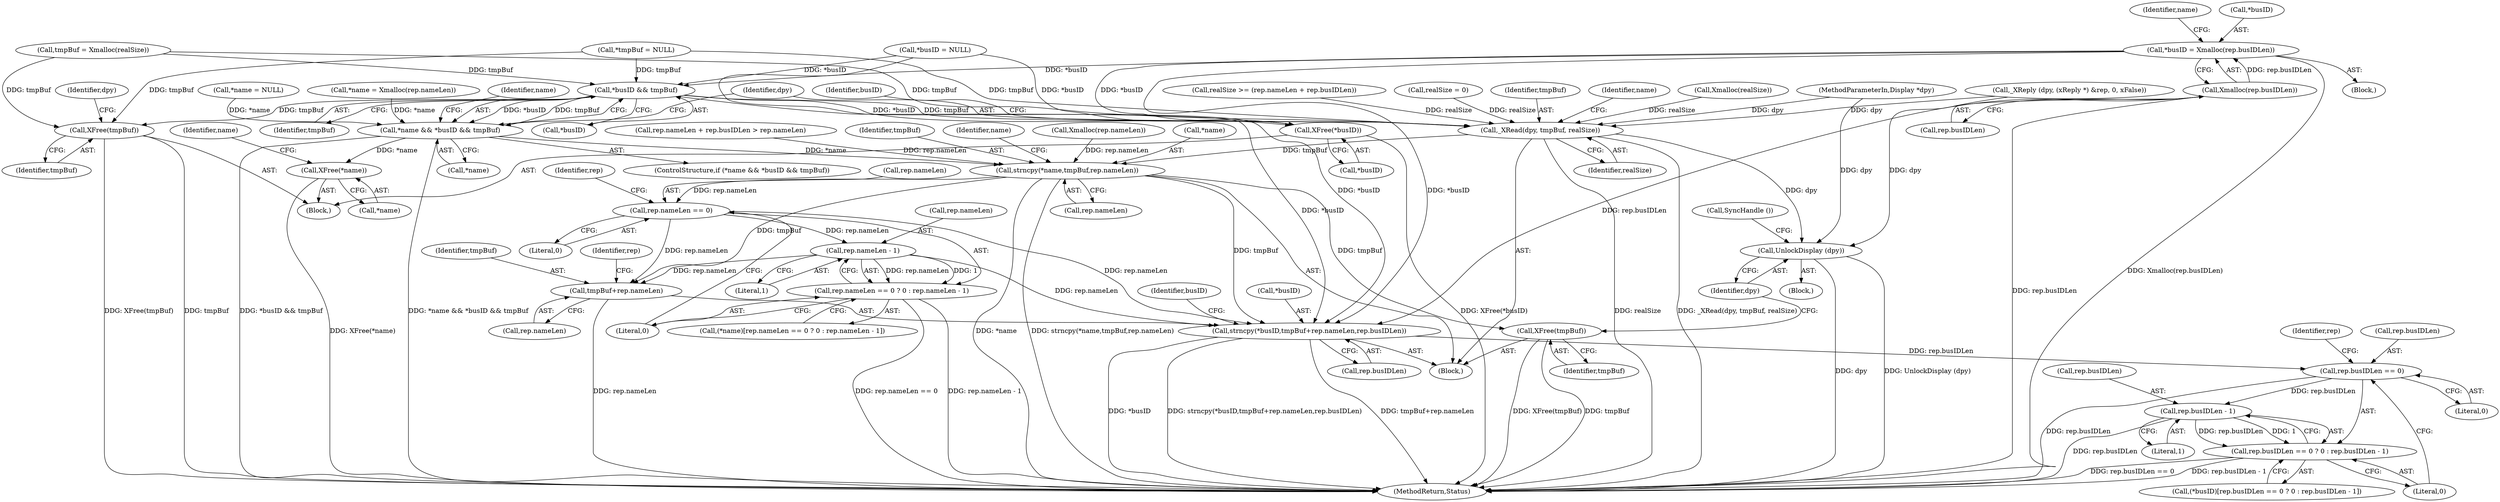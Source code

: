 digraph "0_libXvMC_2cd95e7da8367cccdcdd5c9b160012d1dec5cbdb@API" {
"1000344" [label="(Call,*busID = Xmalloc(rep.busIDLen))"];
"1000347" [label="(Call,Xmalloc(rep.busIDLen))"];
"1000355" [label="(Call,*busID && tmpBuf)"];
"1000352" [label="(Call,*name && *busID && tmpBuf)"];
"1000364" [label="(Call,strncpy(*name,tmpBuf,rep.nameLen))"];
"1000376" [label="(Call,rep.nameLen == 0)"];
"1000382" [label="(Call,rep.nameLen - 1)"];
"1000375" [label="(Call,rep.nameLen == 0 ? 0 : rep.nameLen - 1)"];
"1000388" [label="(Call,strncpy(*busID,tmpBuf+rep.nameLen,rep.busIDLen))"];
"1000404" [label="(Call,rep.busIDLen == 0)"];
"1000410" [label="(Call,rep.busIDLen - 1)"];
"1000403" [label="(Call,rep.busIDLen == 0 ? 0 : rep.busIDLen - 1)"];
"1000391" [label="(Call,tmpBuf+rep.nameLen)"];
"1000416" [label="(Call,XFree(tmpBuf))"];
"1000420" [label="(Call,XFree(*name))"];
"1000360" [label="(Call,_XRead(dpy, tmpBuf, realSize))"];
"1000447" [label="(Call,UnlockDisplay (dpy))"];
"1000427" [label="(Call,XFree(*busID))"];
"1000434" [label="(Call,XFree(tmpBuf))"];
"1000354" [label="(Identifier,name)"];
"1000374" [label="(Identifier,name)"];
"1000382" [label="(Call,rep.nameLen - 1)"];
"1000403" [label="(Call,rep.busIDLen == 0 ? 0 : rep.busIDLen - 1)"];
"1000340" [label="(Call,Xmalloc(rep.nameLen))"];
"1000397" [label="(Identifier,rep)"];
"1000103" [label="(MethodParameterIn,Display *dpy)"];
"1000352" [label="(Call,*name && *busID && tmpBuf)"];
"1000249" [label="(Call,_XReply (dpy, (xReply *) &rep, 0, xFalse))"];
"1000422" [label="(Identifier,name)"];
"1000111" [label="(Block,)"];
"1000393" [label="(Call,rep.nameLen)"];
"1000384" [label="(Identifier,rep)"];
"1000386" [label="(Literal,1)"];
"1000392" [label="(Identifier,tmpBuf)"];
"1000365" [label="(Call,*name)"];
"1000303" [label="(Call,rep.nameLen + rep.busIDLen > rep.nameLen)"];
"1000448" [label="(Identifier,dpy)"];
"1000425" [label="(Identifier,name)"];
"1000360" [label="(Call,_XRead(dpy, tmpBuf, realSize))"];
"1000376" [label="(Call,rep.nameLen == 0)"];
"1000416" [label="(Call,XFree(tmpBuf))"];
"1000490" [label="(MethodReturn,Status)"];
"1000447" [label="(Call,UnlockDisplay (dpy))"];
"1000435" [label="(Identifier,tmpBuf)"];
"1000402" [label="(Identifier,busID)"];
"1000291" [label="(Call,*tmpBuf = NULL)"];
"1000437" [label="(Identifier,dpy)"];
"1000377" [label="(Call,rep.nameLen)"];
"1000358" [label="(Identifier,tmpBuf)"];
"1000367" [label="(Identifier,tmpBuf)"];
"1000383" [label="(Call,rep.nameLen)"];
"1000348" [label="(Call,rep.busIDLen)"];
"1000345" [label="(Call,*busID)"];
"1000364" [label="(Call,strncpy(*name,tmpBuf,rep.nameLen))"];
"1000391" [label="(Call,tmpBuf+rep.nameLen)"];
"1000396" [label="(Call,rep.busIDLen)"];
"1000412" [label="(Identifier,rep)"];
"1000417" [label="(Identifier,tmpBuf)"];
"1000363" [label="(Identifier,realSize)"];
"1000133" [label="(Call,*name = NULL)"];
"1000410" [label="(Call,rep.busIDLen - 1)"];
"1000389" [label="(Call,*busID)"];
"1000427" [label="(Call,XFree(*busID))"];
"1000419" [label="(Block,)"];
"1000372" [label="(Call,(*name)[rep.nameLen == 0 ? 0 : rep.nameLen - 1])"];
"1000366" [label="(Identifier,name)"];
"1000381" [label="(Literal,0)"];
"1000404" [label="(Call,rep.busIDLen == 0)"];
"1000411" [label="(Call,rep.busIDLen)"];
"1000359" [label="(Block,)"];
"1000344" [label="(Call,*busID = Xmalloc(rep.busIDLen))"];
"1000432" [label="(Identifier,busID)"];
"1000428" [label="(Call,*busID)"];
"1000375" [label="(Call,rep.nameLen == 0 ? 0 : rep.nameLen - 1)"];
"1000347" [label="(Call,Xmalloc(rep.busIDLen))"];
"1000337" [label="(Call,*name = Xmalloc(rep.nameLen))"];
"1000408" [label="(Literal,0)"];
"1000355" [label="(Call,*busID && tmpBuf)"];
"1000400" [label="(Call,(*busID)[rep.busIDLen == 0 ? 0 : rep.busIDLen - 1])"];
"1000335" [label="(Call,Xmalloc(realSize))"];
"1000323" [label="(Call,realSize >= (rep.nameLen + rep.busIDLen))"];
"1000287" [label="(Call,realSize = 0)"];
"1000414" [label="(Literal,1)"];
"1000356" [label="(Call,*busID)"];
"1000420" [label="(Call,XFree(*name))"];
"1000409" [label="(Literal,0)"];
"1000137" [label="(Call,*busID = NULL)"];
"1000362" [label="(Identifier,tmpBuf)"];
"1000353" [label="(Call,*name)"];
"1000332" [label="(Block,)"];
"1000380" [label="(Literal,0)"];
"1000434" [label="(Call,XFree(tmpBuf))"];
"1000421" [label="(Call,*name)"];
"1000351" [label="(ControlStructure,if (*name && *busID && tmpBuf))"];
"1000361" [label="(Identifier,dpy)"];
"1000333" [label="(Call,tmpBuf = Xmalloc(realSize))"];
"1000449" [label="(Call,SyncHandle ())"];
"1000368" [label="(Call,rep.nameLen)"];
"1000388" [label="(Call,strncpy(*busID,tmpBuf+rep.nameLen,rep.busIDLen))"];
"1000405" [label="(Call,rep.busIDLen)"];
"1000344" -> "1000332"  [label="AST: "];
"1000344" -> "1000347"  [label="CFG: "];
"1000345" -> "1000344"  [label="AST: "];
"1000347" -> "1000344"  [label="AST: "];
"1000354" -> "1000344"  [label="CFG: "];
"1000344" -> "1000490"  [label="DDG: Xmalloc(rep.busIDLen)"];
"1000347" -> "1000344"  [label="DDG: rep.busIDLen"];
"1000344" -> "1000355"  [label="DDG: *busID"];
"1000344" -> "1000388"  [label="DDG: *busID"];
"1000344" -> "1000427"  [label="DDG: *busID"];
"1000347" -> "1000348"  [label="CFG: "];
"1000348" -> "1000347"  [label="AST: "];
"1000347" -> "1000490"  [label="DDG: rep.busIDLen"];
"1000347" -> "1000388"  [label="DDG: rep.busIDLen"];
"1000355" -> "1000352"  [label="AST: "];
"1000355" -> "1000356"  [label="CFG: "];
"1000355" -> "1000358"  [label="CFG: "];
"1000356" -> "1000355"  [label="AST: "];
"1000358" -> "1000355"  [label="AST: "];
"1000352" -> "1000355"  [label="CFG: "];
"1000355" -> "1000352"  [label="DDG: *busID"];
"1000355" -> "1000352"  [label="DDG: tmpBuf"];
"1000137" -> "1000355"  [label="DDG: *busID"];
"1000333" -> "1000355"  [label="DDG: tmpBuf"];
"1000291" -> "1000355"  [label="DDG: tmpBuf"];
"1000355" -> "1000360"  [label="DDG: tmpBuf"];
"1000355" -> "1000388"  [label="DDG: *busID"];
"1000355" -> "1000427"  [label="DDG: *busID"];
"1000355" -> "1000434"  [label="DDG: tmpBuf"];
"1000352" -> "1000351"  [label="AST: "];
"1000352" -> "1000353"  [label="CFG: "];
"1000353" -> "1000352"  [label="AST: "];
"1000361" -> "1000352"  [label="CFG: "];
"1000422" -> "1000352"  [label="CFG: "];
"1000352" -> "1000490"  [label="DDG: *name && *busID && tmpBuf"];
"1000352" -> "1000490"  [label="DDG: *busID && tmpBuf"];
"1000133" -> "1000352"  [label="DDG: *name"];
"1000337" -> "1000352"  [label="DDG: *name"];
"1000352" -> "1000364"  [label="DDG: *name"];
"1000352" -> "1000420"  [label="DDG: *name"];
"1000364" -> "1000359"  [label="AST: "];
"1000364" -> "1000368"  [label="CFG: "];
"1000365" -> "1000364"  [label="AST: "];
"1000367" -> "1000364"  [label="AST: "];
"1000368" -> "1000364"  [label="AST: "];
"1000374" -> "1000364"  [label="CFG: "];
"1000364" -> "1000490"  [label="DDG: *name"];
"1000364" -> "1000490"  [label="DDG: strncpy(*name,tmpBuf,rep.nameLen)"];
"1000360" -> "1000364"  [label="DDG: tmpBuf"];
"1000303" -> "1000364"  [label="DDG: rep.nameLen"];
"1000340" -> "1000364"  [label="DDG: rep.nameLen"];
"1000364" -> "1000376"  [label="DDG: rep.nameLen"];
"1000364" -> "1000388"  [label="DDG: tmpBuf"];
"1000364" -> "1000391"  [label="DDG: tmpBuf"];
"1000364" -> "1000416"  [label="DDG: tmpBuf"];
"1000376" -> "1000375"  [label="AST: "];
"1000376" -> "1000380"  [label="CFG: "];
"1000377" -> "1000376"  [label="AST: "];
"1000380" -> "1000376"  [label="AST: "];
"1000381" -> "1000376"  [label="CFG: "];
"1000384" -> "1000376"  [label="CFG: "];
"1000376" -> "1000382"  [label="DDG: rep.nameLen"];
"1000376" -> "1000388"  [label="DDG: rep.nameLen"];
"1000376" -> "1000391"  [label="DDG: rep.nameLen"];
"1000382" -> "1000375"  [label="AST: "];
"1000382" -> "1000386"  [label="CFG: "];
"1000383" -> "1000382"  [label="AST: "];
"1000386" -> "1000382"  [label="AST: "];
"1000375" -> "1000382"  [label="CFG: "];
"1000382" -> "1000375"  [label="DDG: rep.nameLen"];
"1000382" -> "1000375"  [label="DDG: 1"];
"1000382" -> "1000388"  [label="DDG: rep.nameLen"];
"1000382" -> "1000391"  [label="DDG: rep.nameLen"];
"1000375" -> "1000372"  [label="AST: "];
"1000375" -> "1000381"  [label="CFG: "];
"1000381" -> "1000375"  [label="AST: "];
"1000372" -> "1000375"  [label="CFG: "];
"1000375" -> "1000490"  [label="DDG: rep.nameLen == 0"];
"1000375" -> "1000490"  [label="DDG: rep.nameLen - 1"];
"1000388" -> "1000359"  [label="AST: "];
"1000388" -> "1000396"  [label="CFG: "];
"1000389" -> "1000388"  [label="AST: "];
"1000391" -> "1000388"  [label="AST: "];
"1000396" -> "1000388"  [label="AST: "];
"1000402" -> "1000388"  [label="CFG: "];
"1000388" -> "1000490"  [label="DDG: *busID"];
"1000388" -> "1000490"  [label="DDG: strncpy(*busID,tmpBuf+rep.nameLen,rep.busIDLen)"];
"1000388" -> "1000490"  [label="DDG: tmpBuf+rep.nameLen"];
"1000137" -> "1000388"  [label="DDG: *busID"];
"1000388" -> "1000404"  [label="DDG: rep.busIDLen"];
"1000404" -> "1000403"  [label="AST: "];
"1000404" -> "1000408"  [label="CFG: "];
"1000405" -> "1000404"  [label="AST: "];
"1000408" -> "1000404"  [label="AST: "];
"1000409" -> "1000404"  [label="CFG: "];
"1000412" -> "1000404"  [label="CFG: "];
"1000404" -> "1000490"  [label="DDG: rep.busIDLen"];
"1000404" -> "1000410"  [label="DDG: rep.busIDLen"];
"1000410" -> "1000403"  [label="AST: "];
"1000410" -> "1000414"  [label="CFG: "];
"1000411" -> "1000410"  [label="AST: "];
"1000414" -> "1000410"  [label="AST: "];
"1000403" -> "1000410"  [label="CFG: "];
"1000410" -> "1000490"  [label="DDG: rep.busIDLen"];
"1000410" -> "1000403"  [label="DDG: rep.busIDLen"];
"1000410" -> "1000403"  [label="DDG: 1"];
"1000403" -> "1000400"  [label="AST: "];
"1000403" -> "1000409"  [label="CFG: "];
"1000409" -> "1000403"  [label="AST: "];
"1000400" -> "1000403"  [label="CFG: "];
"1000403" -> "1000490"  [label="DDG: rep.busIDLen == 0"];
"1000403" -> "1000490"  [label="DDG: rep.busIDLen - 1"];
"1000391" -> "1000393"  [label="CFG: "];
"1000392" -> "1000391"  [label="AST: "];
"1000393" -> "1000391"  [label="AST: "];
"1000397" -> "1000391"  [label="CFG: "];
"1000391" -> "1000490"  [label="DDG: rep.nameLen"];
"1000416" -> "1000359"  [label="AST: "];
"1000416" -> "1000417"  [label="CFG: "];
"1000417" -> "1000416"  [label="AST: "];
"1000448" -> "1000416"  [label="CFG: "];
"1000416" -> "1000490"  [label="DDG: XFree(tmpBuf)"];
"1000416" -> "1000490"  [label="DDG: tmpBuf"];
"1000420" -> "1000419"  [label="AST: "];
"1000420" -> "1000421"  [label="CFG: "];
"1000421" -> "1000420"  [label="AST: "];
"1000425" -> "1000420"  [label="CFG: "];
"1000420" -> "1000490"  [label="DDG: XFree(*name)"];
"1000360" -> "1000359"  [label="AST: "];
"1000360" -> "1000363"  [label="CFG: "];
"1000361" -> "1000360"  [label="AST: "];
"1000362" -> "1000360"  [label="AST: "];
"1000363" -> "1000360"  [label="AST: "];
"1000366" -> "1000360"  [label="CFG: "];
"1000360" -> "1000490"  [label="DDG: _XRead(dpy, tmpBuf, realSize)"];
"1000360" -> "1000490"  [label="DDG: realSize"];
"1000249" -> "1000360"  [label="DDG: dpy"];
"1000103" -> "1000360"  [label="DDG: dpy"];
"1000333" -> "1000360"  [label="DDG: tmpBuf"];
"1000291" -> "1000360"  [label="DDG: tmpBuf"];
"1000335" -> "1000360"  [label="DDG: realSize"];
"1000323" -> "1000360"  [label="DDG: realSize"];
"1000287" -> "1000360"  [label="DDG: realSize"];
"1000360" -> "1000447"  [label="DDG: dpy"];
"1000447" -> "1000111"  [label="AST: "];
"1000447" -> "1000448"  [label="CFG: "];
"1000448" -> "1000447"  [label="AST: "];
"1000449" -> "1000447"  [label="CFG: "];
"1000447" -> "1000490"  [label="DDG: UnlockDisplay (dpy)"];
"1000447" -> "1000490"  [label="DDG: dpy"];
"1000249" -> "1000447"  [label="DDG: dpy"];
"1000103" -> "1000447"  [label="DDG: dpy"];
"1000427" -> "1000419"  [label="AST: "];
"1000427" -> "1000428"  [label="CFG: "];
"1000428" -> "1000427"  [label="AST: "];
"1000432" -> "1000427"  [label="CFG: "];
"1000427" -> "1000490"  [label="DDG: XFree(*busID)"];
"1000137" -> "1000427"  [label="DDG: *busID"];
"1000434" -> "1000419"  [label="AST: "];
"1000434" -> "1000435"  [label="CFG: "];
"1000435" -> "1000434"  [label="AST: "];
"1000437" -> "1000434"  [label="CFG: "];
"1000434" -> "1000490"  [label="DDG: XFree(tmpBuf)"];
"1000434" -> "1000490"  [label="DDG: tmpBuf"];
"1000333" -> "1000434"  [label="DDG: tmpBuf"];
"1000291" -> "1000434"  [label="DDG: tmpBuf"];
}
